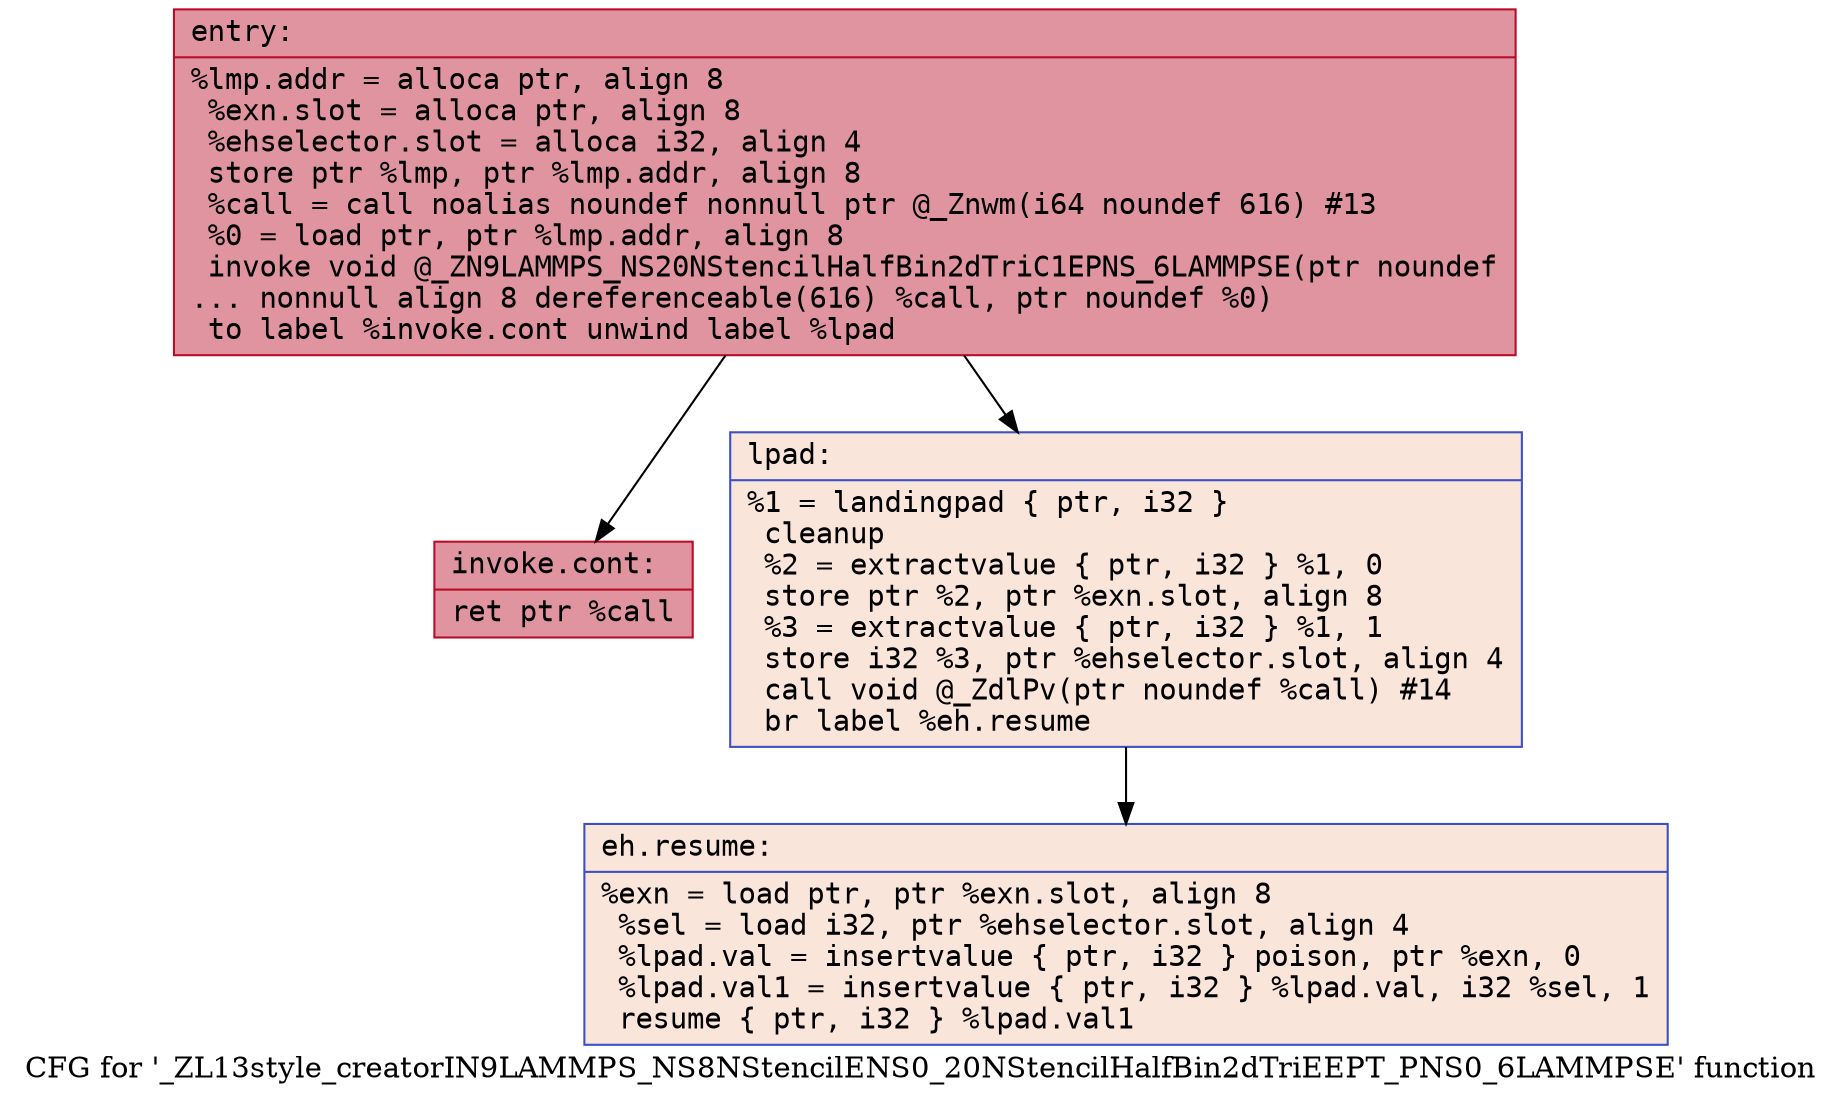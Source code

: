 digraph "CFG for '_ZL13style_creatorIN9LAMMPS_NS8NStencilENS0_20NStencilHalfBin2dTriEEPT_PNS0_6LAMMPSE' function" {
	label="CFG for '_ZL13style_creatorIN9LAMMPS_NS8NStencilENS0_20NStencilHalfBin2dTriEEPT_PNS0_6LAMMPSE' function";

	Node0x5563bdefe000 [shape=record,color="#b70d28ff", style=filled, fillcolor="#b70d2870" fontname="Courier",label="{entry:\l|  %lmp.addr = alloca ptr, align 8\l  %exn.slot = alloca ptr, align 8\l  %ehselector.slot = alloca i32, align 4\l  store ptr %lmp, ptr %lmp.addr, align 8\l  %call = call noalias noundef nonnull ptr @_Znwm(i64 noundef 616) #13\l  %0 = load ptr, ptr %lmp.addr, align 8\l  invoke void @_ZN9LAMMPS_NS20NStencilHalfBin2dTriC1EPNS_6LAMMPSE(ptr noundef\l... nonnull align 8 dereferenceable(616) %call, ptr noundef %0)\l          to label %invoke.cont unwind label %lpad\l}"];
	Node0x5563bdefe000 -> Node0x5563bdefe410[tooltip="entry -> invoke.cont\nProbability 100.00%" ];
	Node0x5563bdefe000 -> Node0x5563bdefe490[tooltip="entry -> lpad\nProbability 0.00%" ];
	Node0x5563bdefe410 [shape=record,color="#b70d28ff", style=filled, fillcolor="#b70d2870" fontname="Courier",label="{invoke.cont:\l|  ret ptr %call\l}"];
	Node0x5563bdefe490 [shape=record,color="#3d50c3ff", style=filled, fillcolor="#f4c5ad70" fontname="Courier",label="{lpad:\l|  %1 = landingpad \{ ptr, i32 \}\l          cleanup\l  %2 = extractvalue \{ ptr, i32 \} %1, 0\l  store ptr %2, ptr %exn.slot, align 8\l  %3 = extractvalue \{ ptr, i32 \} %1, 1\l  store i32 %3, ptr %ehselector.slot, align 4\l  call void @_ZdlPv(ptr noundef %call) #14\l  br label %eh.resume\l}"];
	Node0x5563bdefe490 -> Node0x5563bdefeb60[tooltip="lpad -> eh.resume\nProbability 100.00%" ];
	Node0x5563bdefeb60 [shape=record,color="#3d50c3ff", style=filled, fillcolor="#f4c5ad70" fontname="Courier",label="{eh.resume:\l|  %exn = load ptr, ptr %exn.slot, align 8\l  %sel = load i32, ptr %ehselector.slot, align 4\l  %lpad.val = insertvalue \{ ptr, i32 \} poison, ptr %exn, 0\l  %lpad.val1 = insertvalue \{ ptr, i32 \} %lpad.val, i32 %sel, 1\l  resume \{ ptr, i32 \} %lpad.val1\l}"];
}
